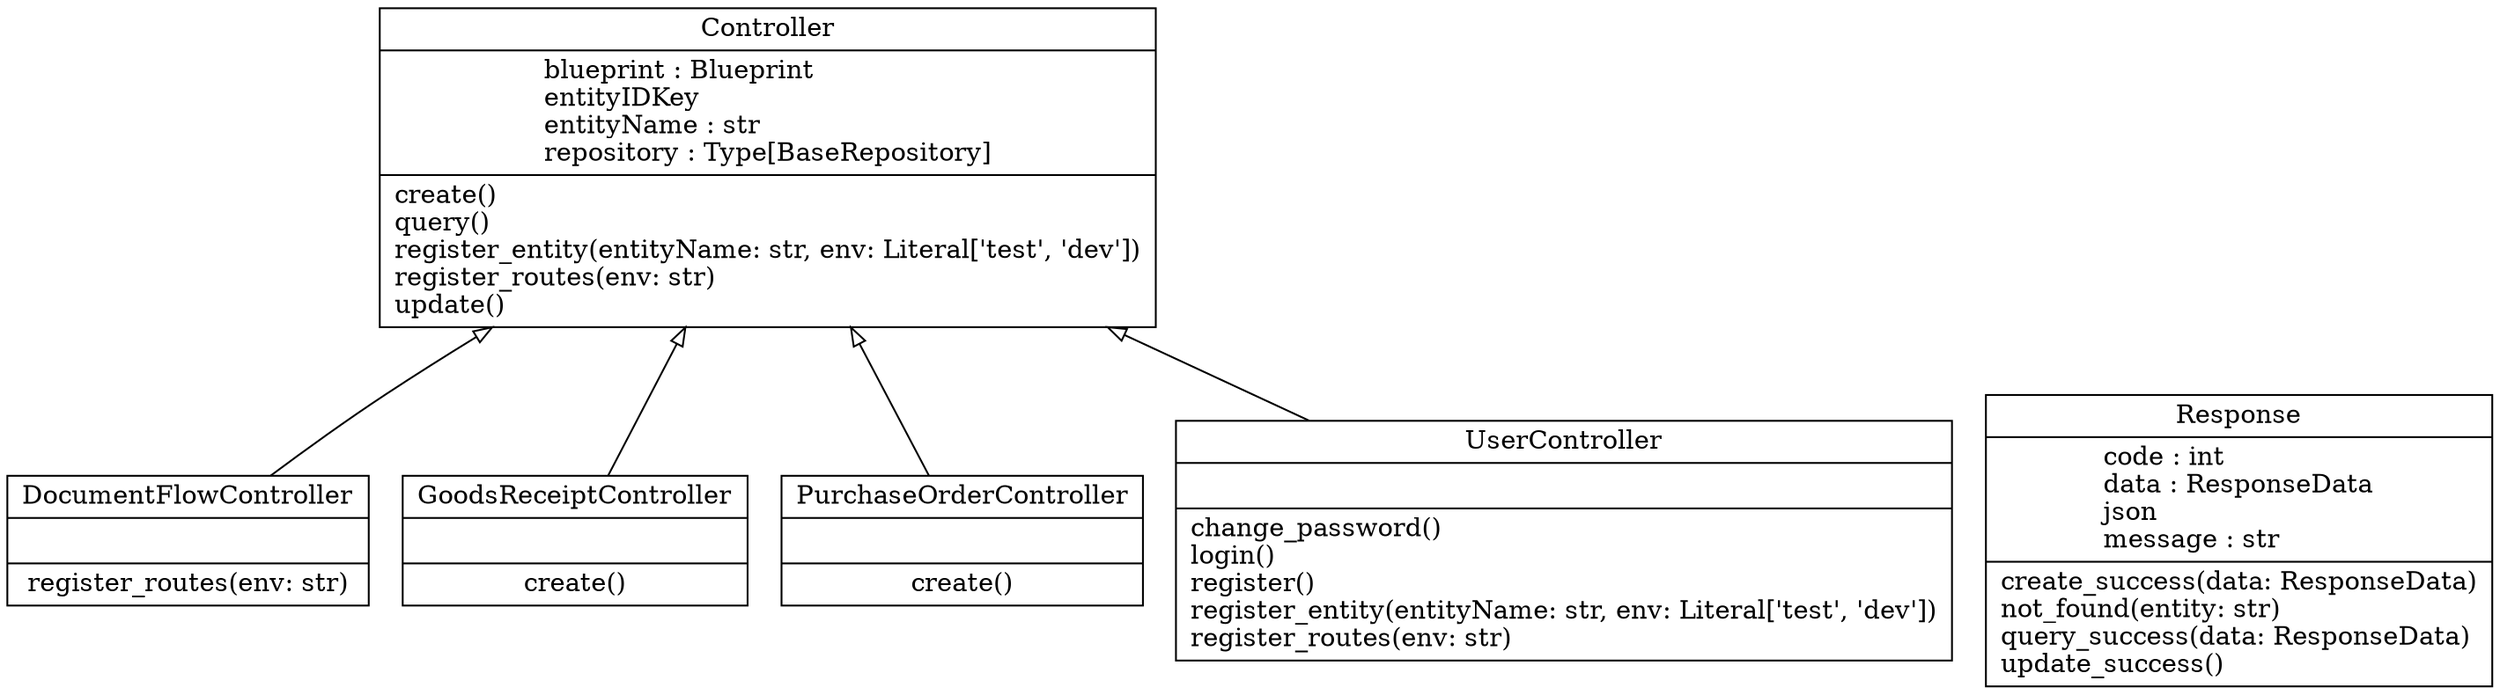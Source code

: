 digraph "classes_backend" {

rankdir=BT
charset="utf-8"
"backend.api.apis.Controller" [color="black", fontcolor="black", label=<{Controller|blueprint : Blueprint<br ALIGN="LEFT"/>entityIDKey<br ALIGN="LEFT"/>entityName : str<br ALIGN="LEFT"/>repository : Type[BaseRepository]<br ALIGN="LEFT"/>|create()<br ALIGN="LEFT"/>query()<br ALIGN="LEFT"/>register_entity(entityName: str, env: Literal['test', 'dev'])<br ALIGN="LEFT"/>register_routes(env: str)<br ALIGN="LEFT"/>update()<br ALIGN="LEFT"/>}>, shape="record", style="solid"];
"backend.api.apis.DocumentFlowController" [color="black", fontcolor="black", label=<{DocumentFlowController|<br ALIGN="LEFT"/>|register_routes(env: str)<br ALIGN="LEFT"/>}>, shape="record", style="solid"];
"backend.api.apis.GoodsReceiptController" [color="black", fontcolor="black", label=<{GoodsReceiptController|<br ALIGN="LEFT"/>|create()<br ALIGN="LEFT"/>}>, shape="record", style="solid"];
"backend.api.apis.PurchaseOrderController" [color="black", fontcolor="black", label=<{PurchaseOrderController|<br ALIGN="LEFT"/>|create()<br ALIGN="LEFT"/>}>, shape="record", style="solid"];
"backend.api.apis.Response" [color="black", fontcolor="black", label=<{Response|code : int<br ALIGN="LEFT"/>data : ResponseData<br ALIGN="LEFT"/>json<br ALIGN="LEFT"/>message : str<br ALIGN="LEFT"/>|create_success(data: ResponseData)<br ALIGN="LEFT"/>not_found(entity: str)<br ALIGN="LEFT"/>query_success(data: ResponseData)<br ALIGN="LEFT"/>update_success()<br ALIGN="LEFT"/>}>, shape="record", style="solid"];
"backend.api.apis.UserController" [color="black", fontcolor="black", label=<{UserController|<br ALIGN="LEFT"/>|change_password()<br ALIGN="LEFT"/>login()<br ALIGN="LEFT"/>register()<br ALIGN="LEFT"/>register_entity(entityName: str, env: Literal['test', 'dev'])<br ALIGN="LEFT"/>register_routes(env: str)<br ALIGN="LEFT"/>}>, shape="record", style="solid"];
"backend.api.apis.DocumentFlowController" -> "backend.api.apis.Controller" [arrowhead="empty", arrowtail="none"];
"backend.api.apis.GoodsReceiptController" -> "backend.api.apis.Controller" [arrowhead="empty", arrowtail="none"];
"backend.api.apis.PurchaseOrderController" -> "backend.api.apis.Controller" [arrowhead="empty", arrowtail="none"];
"backend.api.apis.UserController" -> "backend.api.apis.Controller" [arrowhead="empty", arrowtail="none"];

}
